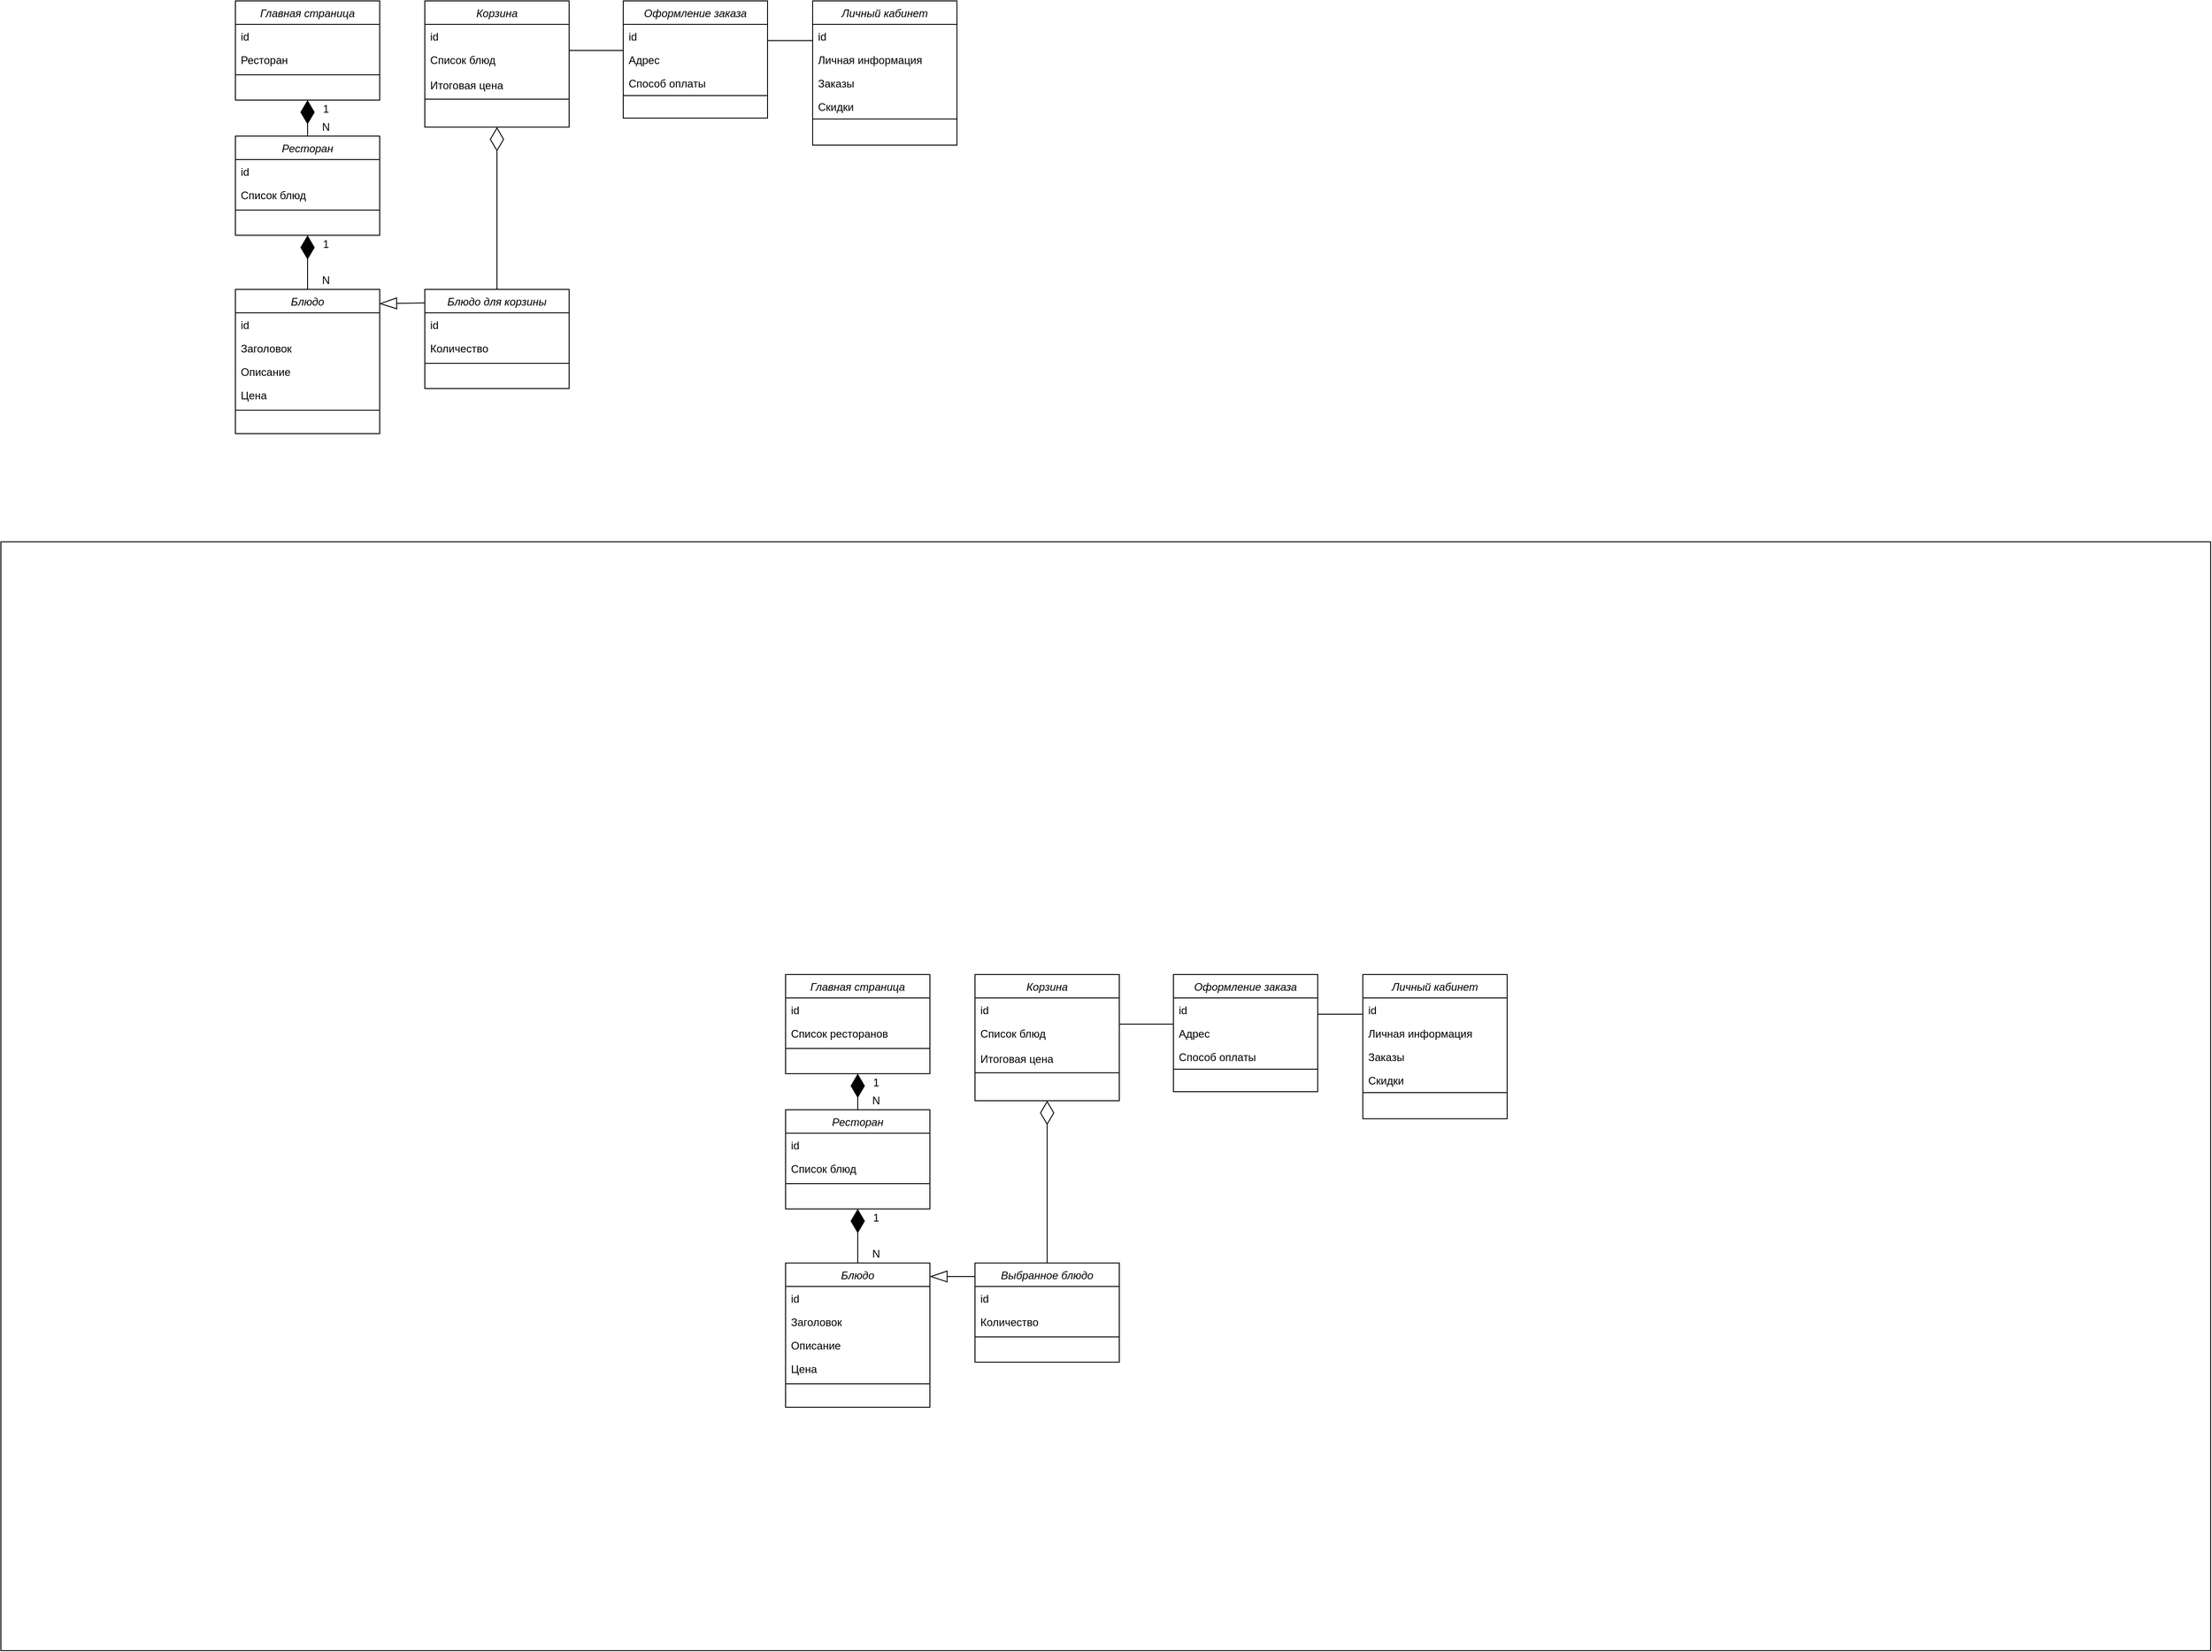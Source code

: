 <mxfile version="13.11.0" type="github">
  <diagram id="C5RBs43oDa-KdzZeNtuy" name="Page-1">
    <mxGraphModel dx="1221" dy="654" grid="1" gridSize="10" guides="1" tooltips="1" connect="1" arrows="1" fold="1" page="1" pageScale="1" pageWidth="2339" pageHeight="3300" math="0" shadow="0">
      <root>
        <mxCell id="WIyWlLk6GJQsqaUBKTNV-0" />
        <mxCell id="WIyWlLk6GJQsqaUBKTNV-1" parent="WIyWlLk6GJQsqaUBKTNV-0" />
        <mxCell id="zkfFHV4jXpPFQw0GAbJ--0" value="Ресторан" style="swimlane;fontStyle=2;align=center;verticalAlign=top;childLayout=stackLayout;horizontal=1;startSize=26;horizontalStack=0;resizeParent=1;resizeLast=0;collapsible=1;marginBottom=0;rounded=0;shadow=0;strokeWidth=1;" parent="WIyWlLk6GJQsqaUBKTNV-1" vertex="1">
          <mxGeometry x="1000" y="270" width="160" height="110" as="geometry">
            <mxRectangle x="220" y="120" width="160" height="26" as="alternateBounds" />
          </mxGeometry>
        </mxCell>
        <mxCell id="zkfFHV4jXpPFQw0GAbJ--1" value="id" style="text;align=left;verticalAlign=top;spacingLeft=4;spacingRight=4;overflow=hidden;rotatable=0;points=[[0,0.5],[1,0.5]];portConstraint=eastwest;" parent="zkfFHV4jXpPFQw0GAbJ--0" vertex="1">
          <mxGeometry y="26" width="160" height="26" as="geometry" />
        </mxCell>
        <mxCell id="zkfFHV4jXpPFQw0GAbJ--2" value="Список блюд&#xa;" style="text;align=left;verticalAlign=top;spacingLeft=4;spacingRight=4;overflow=hidden;rotatable=0;points=[[0,0.5],[1,0.5]];portConstraint=eastwest;rounded=0;shadow=0;html=0;" parent="zkfFHV4jXpPFQw0GAbJ--0" vertex="1">
          <mxGeometry y="52" width="160" height="26" as="geometry" />
        </mxCell>
        <mxCell id="zkfFHV4jXpPFQw0GAbJ--4" value="" style="line;html=1;strokeWidth=1;align=left;verticalAlign=middle;spacingTop=-1;spacingLeft=3;spacingRight=3;rotatable=0;labelPosition=right;points=[];portConstraint=eastwest;" parent="zkfFHV4jXpPFQw0GAbJ--0" vertex="1">
          <mxGeometry y="78" width="160" height="8" as="geometry" />
        </mxCell>
        <mxCell id="dTi0EkKJ6xQnPiA222Ma-2" value="Блюдо" style="swimlane;fontStyle=2;align=center;verticalAlign=top;childLayout=stackLayout;horizontal=1;startSize=26;horizontalStack=0;resizeParent=1;resizeLast=0;collapsible=1;marginBottom=0;rounded=0;shadow=0;strokeWidth=1;" vertex="1" parent="WIyWlLk6GJQsqaUBKTNV-1">
          <mxGeometry x="1000" y="440" width="160" height="160" as="geometry">
            <mxRectangle x="220" y="120" width="160" height="26" as="alternateBounds" />
          </mxGeometry>
        </mxCell>
        <mxCell id="dTi0EkKJ6xQnPiA222Ma-3" value="id" style="text;align=left;verticalAlign=top;spacingLeft=4;spacingRight=4;overflow=hidden;rotatable=0;points=[[0,0.5],[1,0.5]];portConstraint=eastwest;" vertex="1" parent="dTi0EkKJ6xQnPiA222Ma-2">
          <mxGeometry y="26" width="160" height="26" as="geometry" />
        </mxCell>
        <mxCell id="dTi0EkKJ6xQnPiA222Ma-4" value="Заголовок" style="text;align=left;verticalAlign=top;spacingLeft=4;spacingRight=4;overflow=hidden;rotatable=0;points=[[0,0.5],[1,0.5]];portConstraint=eastwest;rounded=0;shadow=0;html=0;" vertex="1" parent="dTi0EkKJ6xQnPiA222Ma-2">
          <mxGeometry y="52" width="160" height="26" as="geometry" />
        </mxCell>
        <mxCell id="dTi0EkKJ6xQnPiA222Ma-10" value="Описание" style="text;align=left;verticalAlign=top;spacingLeft=4;spacingRight=4;overflow=hidden;rotatable=0;points=[[0,0.5],[1,0.5]];portConstraint=eastwest;rounded=0;shadow=0;html=0;" vertex="1" parent="dTi0EkKJ6xQnPiA222Ma-2">
          <mxGeometry y="78" width="160" height="26" as="geometry" />
        </mxCell>
        <mxCell id="dTi0EkKJ6xQnPiA222Ma-11" value="Цена" style="text;align=left;verticalAlign=top;spacingLeft=4;spacingRight=4;overflow=hidden;rotatable=0;points=[[0,0.5],[1,0.5]];portConstraint=eastwest;rounded=0;shadow=0;html=0;" vertex="1" parent="dTi0EkKJ6xQnPiA222Ma-2">
          <mxGeometry y="104" width="160" height="26" as="geometry" />
        </mxCell>
        <mxCell id="dTi0EkKJ6xQnPiA222Ma-5" value="" style="line;html=1;strokeWidth=1;align=left;verticalAlign=middle;spacingTop=-1;spacingLeft=3;spacingRight=3;rotatable=0;labelPosition=right;points=[];portConstraint=eastwest;" vertex="1" parent="dTi0EkKJ6xQnPiA222Ma-2">
          <mxGeometry y="130" width="160" height="8" as="geometry" />
        </mxCell>
        <mxCell id="dTi0EkKJ6xQnPiA222Ma-14" value="" style="endArrow=diamondThin;endFill=1;endSize=24;html=1;entryX=0.5;entryY=1;entryDx=0;entryDy=0;exitX=0.5;exitY=0;exitDx=0;exitDy=0;" edge="1" parent="WIyWlLk6GJQsqaUBKTNV-1" source="dTi0EkKJ6xQnPiA222Ma-2" target="zkfFHV4jXpPFQw0GAbJ--0">
          <mxGeometry width="160" relative="1" as="geometry">
            <mxPoint x="1080" y="430" as="sourcePoint" />
            <mxPoint x="1240" y="450" as="targetPoint" />
          </mxGeometry>
        </mxCell>
        <mxCell id="dTi0EkKJ6xQnPiA222Ma-15" value="Главная страница" style="swimlane;fontStyle=2;align=center;verticalAlign=top;childLayout=stackLayout;horizontal=1;startSize=26;horizontalStack=0;resizeParent=1;resizeLast=0;collapsible=1;marginBottom=0;rounded=0;shadow=0;strokeWidth=1;" vertex="1" parent="WIyWlLk6GJQsqaUBKTNV-1">
          <mxGeometry x="1000" y="120" width="160" height="110" as="geometry">
            <mxRectangle x="220" y="120" width="160" height="26" as="alternateBounds" />
          </mxGeometry>
        </mxCell>
        <mxCell id="dTi0EkKJ6xQnPiA222Ma-16" value="id" style="text;align=left;verticalAlign=top;spacingLeft=4;spacingRight=4;overflow=hidden;rotatable=0;points=[[0,0.5],[1,0.5]];portConstraint=eastwest;" vertex="1" parent="dTi0EkKJ6xQnPiA222Ma-15">
          <mxGeometry y="26" width="160" height="26" as="geometry" />
        </mxCell>
        <mxCell id="dTi0EkKJ6xQnPiA222Ma-17" value="Ресторан" style="text;align=left;verticalAlign=top;spacingLeft=4;spacingRight=4;overflow=hidden;rotatable=0;points=[[0,0.5],[1,0.5]];portConstraint=eastwest;rounded=0;shadow=0;html=0;" vertex="1" parent="dTi0EkKJ6xQnPiA222Ma-15">
          <mxGeometry y="52" width="160" height="26" as="geometry" />
        </mxCell>
        <mxCell id="dTi0EkKJ6xQnPiA222Ma-18" value="" style="line;html=1;strokeWidth=1;align=left;verticalAlign=middle;spacingTop=-1;spacingLeft=3;spacingRight=3;rotatable=0;labelPosition=right;points=[];portConstraint=eastwest;" vertex="1" parent="dTi0EkKJ6xQnPiA222Ma-15">
          <mxGeometry y="78" width="160" height="8" as="geometry" />
        </mxCell>
        <mxCell id="dTi0EkKJ6xQnPiA222Ma-19" value="" style="endArrow=diamondThin;endFill=1;endSize=24;html=1;entryX=0.5;entryY=1;entryDx=0;entryDy=0;exitX=0.5;exitY=0;exitDx=0;exitDy=0;" edge="1" parent="WIyWlLk6GJQsqaUBKTNV-1" source="zkfFHV4jXpPFQw0GAbJ--0" target="dTi0EkKJ6xQnPiA222Ma-15">
          <mxGeometry width="160" relative="1" as="geometry">
            <mxPoint x="1090" y="350" as="sourcePoint" />
            <mxPoint x="1250" y="350" as="targetPoint" />
          </mxGeometry>
        </mxCell>
        <mxCell id="dTi0EkKJ6xQnPiA222Ma-21" value="1" style="text;html=1;align=center;verticalAlign=middle;resizable=0;points=[];autosize=1;" vertex="1" parent="WIyWlLk6GJQsqaUBKTNV-1">
          <mxGeometry x="1090" y="230" width="20" height="20" as="geometry" />
        </mxCell>
        <mxCell id="dTi0EkKJ6xQnPiA222Ma-22" value="N" style="text;html=1;align=center;verticalAlign=middle;resizable=0;points=[];autosize=1;" vertex="1" parent="WIyWlLk6GJQsqaUBKTNV-1">
          <mxGeometry x="1090" y="250" width="20" height="20" as="geometry" />
        </mxCell>
        <mxCell id="dTi0EkKJ6xQnPiA222Ma-23" value="1" style="text;html=1;align=center;verticalAlign=middle;resizable=0;points=[];autosize=1;" vertex="1" parent="WIyWlLk6GJQsqaUBKTNV-1">
          <mxGeometry x="1090" y="380" width="20" height="20" as="geometry" />
        </mxCell>
        <mxCell id="dTi0EkKJ6xQnPiA222Ma-25" value="N" style="text;html=1;align=center;verticalAlign=middle;resizable=0;points=[];autosize=1;" vertex="1" parent="WIyWlLk6GJQsqaUBKTNV-1">
          <mxGeometry x="1090" y="420" width="20" height="20" as="geometry" />
        </mxCell>
        <mxCell id="dTi0EkKJ6xQnPiA222Ma-30" value="Блюдо для корзины" style="swimlane;fontStyle=2;align=center;verticalAlign=top;childLayout=stackLayout;horizontal=1;startSize=26;horizontalStack=0;resizeParent=1;resizeLast=0;collapsible=1;marginBottom=0;rounded=0;shadow=0;strokeWidth=1;" vertex="1" parent="WIyWlLk6GJQsqaUBKTNV-1">
          <mxGeometry x="1210" y="440" width="160" height="110" as="geometry">
            <mxRectangle x="220" y="120" width="160" height="26" as="alternateBounds" />
          </mxGeometry>
        </mxCell>
        <mxCell id="dTi0EkKJ6xQnPiA222Ma-31" value="id" style="text;align=left;verticalAlign=top;spacingLeft=4;spacingRight=4;overflow=hidden;rotatable=0;points=[[0,0.5],[1,0.5]];portConstraint=eastwest;" vertex="1" parent="dTi0EkKJ6xQnPiA222Ma-30">
          <mxGeometry y="26" width="160" height="26" as="geometry" />
        </mxCell>
        <mxCell id="dTi0EkKJ6xQnPiA222Ma-33" value="Количество" style="text;align=left;verticalAlign=top;spacingLeft=4;spacingRight=4;overflow=hidden;rotatable=0;points=[[0,0.5],[1,0.5]];portConstraint=eastwest;rounded=0;shadow=0;html=0;" vertex="1" parent="dTi0EkKJ6xQnPiA222Ma-30">
          <mxGeometry y="52" width="160" height="26" as="geometry" />
        </mxCell>
        <mxCell id="dTi0EkKJ6xQnPiA222Ma-35" value="" style="line;html=1;strokeWidth=1;align=left;verticalAlign=middle;spacingTop=-1;spacingLeft=3;spacingRight=3;rotatable=0;labelPosition=right;points=[];portConstraint=eastwest;" vertex="1" parent="dTi0EkKJ6xQnPiA222Ma-30">
          <mxGeometry y="78" width="160" height="8" as="geometry" />
        </mxCell>
        <mxCell id="dTi0EkKJ6xQnPiA222Ma-37" value="Корзина" style="swimlane;fontStyle=2;align=center;verticalAlign=top;childLayout=stackLayout;horizontal=1;startSize=26;horizontalStack=0;resizeParent=1;resizeLast=0;collapsible=1;marginBottom=0;rounded=0;shadow=0;strokeWidth=1;" vertex="1" parent="WIyWlLk6GJQsqaUBKTNV-1">
          <mxGeometry x="1210" y="120" width="160" height="140" as="geometry">
            <mxRectangle x="1210" y="120" width="160" height="26" as="alternateBounds" />
          </mxGeometry>
        </mxCell>
        <mxCell id="dTi0EkKJ6xQnPiA222Ma-38" value="id" style="text;align=left;verticalAlign=top;spacingLeft=4;spacingRight=4;overflow=hidden;rotatable=0;points=[[0,0.5],[1,0.5]];portConstraint=eastwest;" vertex="1" parent="dTi0EkKJ6xQnPiA222Ma-37">
          <mxGeometry y="26" width="160" height="26" as="geometry" />
        </mxCell>
        <mxCell id="dTi0EkKJ6xQnPiA222Ma-39" value="Список блюд" style="text;align=left;verticalAlign=top;spacingLeft=4;spacingRight=4;overflow=hidden;rotatable=0;points=[[0,0.5],[1,0.5]];portConstraint=eastwest;rounded=0;shadow=0;html=0;" vertex="1" parent="dTi0EkKJ6xQnPiA222Ma-37">
          <mxGeometry y="52" width="160" height="28" as="geometry" />
        </mxCell>
        <mxCell id="dTi0EkKJ6xQnPiA222Ma-95" value="Итоговая цена" style="text;align=left;verticalAlign=top;spacingLeft=4;spacingRight=4;overflow=hidden;rotatable=0;points=[[0,0.5],[1,0.5]];portConstraint=eastwest;rounded=0;shadow=0;html=0;" vertex="1" parent="dTi0EkKJ6xQnPiA222Ma-37">
          <mxGeometry y="80" width="160" height="28" as="geometry" />
        </mxCell>
        <mxCell id="dTi0EkKJ6xQnPiA222Ma-96" value="&lt;span style=&quot;color: rgba(0 , 0 , 0 , 0) ; font-family: monospace ; font-size: 0px ; background-color: rgb(248 , 249 , 250)&quot;&gt;%3CmxGraphModel%3E%3Croot%3E%3CmxCell%20id%3D%220%22%2F%3E%3CmxCell%20id%3D%221%22%20parent%3D%220%22%2F%3E%3CmxCell%20id%3D%222%22%20value%3D%22%D0%A0%D0%B5%D1%81%D1%82%D0%BE%D1%80%D0%B0%D0%BD%22%20style%3D%22text%3Balign%3Dleft%3BverticalAlign%3Dtop%3BspacingLeft%3D4%3BspacingRight%3D4%3Boverflow%3Dhidden%3Brotatable%3D0%3Bpoints%3D%5B%5B0%2C0.5%5D%2C%5B1%2C0.5%5D%5D%3BportConstraint%3Deastwest%3Brounded%3D0%3Bshadow%3D0%3Bhtml%3D0%3B%22%20vertex%3D%221%22%20parent%3D%221%22%3E%3CmxGeometry%20x%3D%221210%22%20y%3D%22172%22%20width%3D%22160%22%20height%3D%2228%22%20as%3D%22geometry%22%2F%3E%3C%2FmxCell%3E%3C%2Froot%3E%3C%2FmxGraphModel%3E&lt;/span&gt;" style="line;html=1;strokeWidth=1;align=left;verticalAlign=middle;spacingTop=-1;spacingLeft=3;spacingRight=3;rotatable=0;labelPosition=right;points=[];portConstraint=eastwest;" vertex="1" parent="dTi0EkKJ6xQnPiA222Ma-37">
          <mxGeometry y="108" width="160" height="2" as="geometry" />
        </mxCell>
        <mxCell id="dTi0EkKJ6xQnPiA222Ma-57" value="Оформление заказа" style="swimlane;fontStyle=2;align=center;verticalAlign=top;childLayout=stackLayout;horizontal=1;startSize=26;horizontalStack=0;resizeParent=1;resizeLast=0;collapsible=1;marginBottom=0;rounded=0;shadow=0;strokeWidth=1;" vertex="1" parent="WIyWlLk6GJQsqaUBKTNV-1">
          <mxGeometry x="1430" y="120" width="160" height="130" as="geometry">
            <mxRectangle x="220" y="120" width="160" height="26" as="alternateBounds" />
          </mxGeometry>
        </mxCell>
        <mxCell id="dTi0EkKJ6xQnPiA222Ma-58" value="id" style="text;align=left;verticalAlign=top;spacingLeft=4;spacingRight=4;overflow=hidden;rotatable=0;points=[[0,0.5],[1,0.5]];portConstraint=eastwest;" vertex="1" parent="dTi0EkKJ6xQnPiA222Ma-57">
          <mxGeometry y="26" width="160" height="26" as="geometry" />
        </mxCell>
        <mxCell id="dTi0EkKJ6xQnPiA222Ma-59" value="Адрес" style="text;align=left;verticalAlign=top;spacingLeft=4;spacingRight=4;overflow=hidden;rotatable=0;points=[[0,0.5],[1,0.5]];portConstraint=eastwest;rounded=0;shadow=0;html=0;" vertex="1" parent="dTi0EkKJ6xQnPiA222Ma-57">
          <mxGeometry y="52" width="160" height="26" as="geometry" />
        </mxCell>
        <mxCell id="dTi0EkKJ6xQnPiA222Ma-98" value="Способ оплаты" style="text;align=left;verticalAlign=top;spacingLeft=4;spacingRight=4;overflow=hidden;rotatable=0;points=[[0,0.5],[1,0.5]];portConstraint=eastwest;rounded=0;shadow=0;html=0;" vertex="1" parent="dTi0EkKJ6xQnPiA222Ma-57">
          <mxGeometry y="78" width="160" height="26" as="geometry" />
        </mxCell>
        <mxCell id="dTi0EkKJ6xQnPiA222Ma-103" value="&lt;span style=&quot;color: rgba(0 , 0 , 0 , 0) ; font-family: monospace ; font-size: 0px ; background-color: rgb(248 , 249 , 250)&quot;&gt;%3CmxGraphModel%3E%3Croot%3E%3CmxCell%20id%3D%220%22%2F%3E%3CmxCell%20id%3D%221%22%20parent%3D%220%22%2F%3E%3CmxCell%20id%3D%222%22%20value%3D%22%D0%A0%D0%B5%D1%81%D1%82%D0%BE%D1%80%D0%B0%D0%BD%22%20style%3D%22text%3Balign%3Dleft%3BverticalAlign%3Dtop%3BspacingLeft%3D4%3BspacingRight%3D4%3Boverflow%3Dhidden%3Brotatable%3D0%3Bpoints%3D%5B%5B0%2C0.5%5D%2C%5B1%2C0.5%5D%5D%3BportConstraint%3Deastwest%3Brounded%3D0%3Bshadow%3D0%3Bhtml%3D0%3B%22%20vertex%3D%221%22%20parent%3D%221%22%3E%3CmxGeometry%20x%3D%221210%22%20y%3D%22172%22%20width%3D%22160%22%20height%3D%2228%22%20as%3D%22geometry%22%2F%3E%3C%2FmxCell%3E%3C%2Froot%3E%3C%2FmxGraphModel%3E&lt;/span&gt;" style="line;html=1;strokeWidth=1;align=left;verticalAlign=middle;spacingTop=-1;spacingLeft=3;spacingRight=3;rotatable=0;labelPosition=right;points=[];portConstraint=eastwest;" vertex="1" parent="dTi0EkKJ6xQnPiA222Ma-57">
          <mxGeometry y="104" width="160" height="2" as="geometry" />
        </mxCell>
        <mxCell id="dTi0EkKJ6xQnPiA222Ma-77" value="Личный кабинет" style="swimlane;fontStyle=2;align=center;verticalAlign=top;childLayout=stackLayout;horizontal=1;startSize=26;horizontalStack=0;resizeParent=1;resizeLast=0;collapsible=1;marginBottom=0;rounded=0;shadow=0;strokeWidth=1;" vertex="1" parent="WIyWlLk6GJQsqaUBKTNV-1">
          <mxGeometry x="1640" y="120" width="160" height="160" as="geometry">
            <mxRectangle x="220" y="120" width="160" height="26" as="alternateBounds" />
          </mxGeometry>
        </mxCell>
        <mxCell id="dTi0EkKJ6xQnPiA222Ma-78" value="id" style="text;align=left;verticalAlign=top;spacingLeft=4;spacingRight=4;overflow=hidden;rotatable=0;points=[[0,0.5],[1,0.5]];portConstraint=eastwest;" vertex="1" parent="dTi0EkKJ6xQnPiA222Ma-77">
          <mxGeometry y="26" width="160" height="26" as="geometry" />
        </mxCell>
        <mxCell id="dTi0EkKJ6xQnPiA222Ma-79" value="Личная информация" style="text;align=left;verticalAlign=top;spacingLeft=4;spacingRight=4;overflow=hidden;rotatable=0;points=[[0,0.5],[1,0.5]];portConstraint=eastwest;rounded=0;shadow=0;html=0;" vertex="1" parent="dTi0EkKJ6xQnPiA222Ma-77">
          <mxGeometry y="52" width="160" height="26" as="geometry" />
        </mxCell>
        <mxCell id="dTi0EkKJ6xQnPiA222Ma-107" value="Заказы" style="text;align=left;verticalAlign=top;spacingLeft=4;spacingRight=4;overflow=hidden;rotatable=0;points=[[0,0.5],[1,0.5]];portConstraint=eastwest;rounded=0;shadow=0;html=0;" vertex="1" parent="dTi0EkKJ6xQnPiA222Ma-77">
          <mxGeometry y="78" width="160" height="26" as="geometry" />
        </mxCell>
        <mxCell id="dTi0EkKJ6xQnPiA222Ma-108" value="Скидки" style="text;align=left;verticalAlign=top;spacingLeft=4;spacingRight=4;overflow=hidden;rotatable=0;points=[[0,0.5],[1,0.5]];portConstraint=eastwest;rounded=0;shadow=0;html=0;" vertex="1" parent="dTi0EkKJ6xQnPiA222Ma-77">
          <mxGeometry y="104" width="160" height="26" as="geometry" />
        </mxCell>
        <mxCell id="dTi0EkKJ6xQnPiA222Ma-80" value="" style="line;html=1;strokeWidth=1;align=left;verticalAlign=middle;spacingTop=-1;spacingLeft=3;spacingRight=3;rotatable=0;labelPosition=right;points=[];portConstraint=eastwest;" vertex="1" parent="dTi0EkKJ6xQnPiA222Ma-77">
          <mxGeometry y="130" width="160" height="2" as="geometry" />
        </mxCell>
        <mxCell id="dTi0EkKJ6xQnPiA222Ma-91" value="" style="endArrow=none;html=1;startArrow=blockThin;startFill=0;exitX=0.998;exitY=0.099;exitDx=0;exitDy=0;exitPerimeter=0;entryX=0;entryY=0.136;entryDx=0;entryDy=0;entryPerimeter=0;startSize=17;" edge="1" parent="WIyWlLk6GJQsqaUBKTNV-1" source="dTi0EkKJ6xQnPiA222Ma-2" target="dTi0EkKJ6xQnPiA222Ma-30">
          <mxGeometry width="50" height="50" relative="1" as="geometry">
            <mxPoint x="1410" y="400" as="sourcePoint" />
            <mxPoint x="1460" y="350" as="targetPoint" />
          </mxGeometry>
        </mxCell>
        <mxCell id="dTi0EkKJ6xQnPiA222Ma-92" value="" style="endArrow=diamondThin;endFill=0;endSize=24;html=1;entryX=0.5;entryY=1;entryDx=0;entryDy=0;exitX=0.5;exitY=0;exitDx=0;exitDy=0;" edge="1" parent="WIyWlLk6GJQsqaUBKTNV-1" source="dTi0EkKJ6xQnPiA222Ma-30" target="dTi0EkKJ6xQnPiA222Ma-37">
          <mxGeometry width="160" relative="1" as="geometry">
            <mxPoint x="1350" y="370" as="sourcePoint" />
            <mxPoint x="1510" y="370" as="targetPoint" />
          </mxGeometry>
        </mxCell>
        <mxCell id="dTi0EkKJ6xQnPiA222Ma-104" value="" style="line;strokeWidth=1;fillColor=none;align=left;verticalAlign=middle;spacingTop=-1;spacingLeft=3;spacingRight=3;rotatable=0;labelPosition=right;points=[];portConstraint=eastwest;" vertex="1" parent="WIyWlLk6GJQsqaUBKTNV-1">
          <mxGeometry x="1370" y="171" width="60" height="8" as="geometry" />
        </mxCell>
        <mxCell id="dTi0EkKJ6xQnPiA222Ma-109" value="" style="line;strokeWidth=1;fillColor=none;align=left;verticalAlign=middle;spacingTop=-1;spacingLeft=3;spacingRight=3;rotatable=0;labelPosition=right;points=[];portConstraint=eastwest;" vertex="1" parent="WIyWlLk6GJQsqaUBKTNV-1">
          <mxGeometry x="1590" y="160" width="50" height="8" as="geometry" />
        </mxCell>
        <mxCell id="dTi0EkKJ6xQnPiA222Ma-110" value="" style="rounded=0;whiteSpace=wrap;html=1;" vertex="1" parent="WIyWlLk6GJQsqaUBKTNV-1">
          <mxGeometry x="740" y="720" width="2450" height="1230" as="geometry" />
        </mxCell>
        <mxCell id="dTi0EkKJ6xQnPiA222Ma-111" value="Ресторан" style="swimlane;fontStyle=2;align=center;verticalAlign=top;childLayout=stackLayout;horizontal=1;startSize=26;horizontalStack=0;resizeParent=1;resizeLast=0;collapsible=1;marginBottom=0;rounded=0;shadow=0;strokeWidth=1;" vertex="1" parent="WIyWlLk6GJQsqaUBKTNV-1">
          <mxGeometry x="1610" y="1350" width="160" height="110" as="geometry">
            <mxRectangle x="220" y="120" width="160" height="26" as="alternateBounds" />
          </mxGeometry>
        </mxCell>
        <mxCell id="dTi0EkKJ6xQnPiA222Ma-112" value="id" style="text;align=left;verticalAlign=top;spacingLeft=4;spacingRight=4;overflow=hidden;rotatable=0;points=[[0,0.5],[1,0.5]];portConstraint=eastwest;" vertex="1" parent="dTi0EkKJ6xQnPiA222Ma-111">
          <mxGeometry y="26" width="160" height="26" as="geometry" />
        </mxCell>
        <mxCell id="dTi0EkKJ6xQnPiA222Ma-113" value="Список блюд&#xa;" style="text;align=left;verticalAlign=top;spacingLeft=4;spacingRight=4;overflow=hidden;rotatable=0;points=[[0,0.5],[1,0.5]];portConstraint=eastwest;rounded=0;shadow=0;html=0;" vertex="1" parent="dTi0EkKJ6xQnPiA222Ma-111">
          <mxGeometry y="52" width="160" height="26" as="geometry" />
        </mxCell>
        <mxCell id="dTi0EkKJ6xQnPiA222Ma-114" value="" style="line;html=1;strokeWidth=1;align=left;verticalAlign=middle;spacingTop=-1;spacingLeft=3;spacingRight=3;rotatable=0;labelPosition=right;points=[];portConstraint=eastwest;" vertex="1" parent="dTi0EkKJ6xQnPiA222Ma-111">
          <mxGeometry y="78" width="160" height="8" as="geometry" />
        </mxCell>
        <mxCell id="dTi0EkKJ6xQnPiA222Ma-115" value="Блюдо" style="swimlane;fontStyle=2;align=center;verticalAlign=top;childLayout=stackLayout;horizontal=1;startSize=26;horizontalStack=0;resizeParent=1;resizeLast=0;collapsible=1;marginBottom=0;rounded=0;shadow=0;strokeWidth=1;" vertex="1" parent="WIyWlLk6GJQsqaUBKTNV-1">
          <mxGeometry x="1610" y="1520" width="160" height="160" as="geometry">
            <mxRectangle x="220" y="120" width="160" height="26" as="alternateBounds" />
          </mxGeometry>
        </mxCell>
        <mxCell id="dTi0EkKJ6xQnPiA222Ma-116" value="id" style="text;align=left;verticalAlign=top;spacingLeft=4;spacingRight=4;overflow=hidden;rotatable=0;points=[[0,0.5],[1,0.5]];portConstraint=eastwest;" vertex="1" parent="dTi0EkKJ6xQnPiA222Ma-115">
          <mxGeometry y="26" width="160" height="26" as="geometry" />
        </mxCell>
        <mxCell id="dTi0EkKJ6xQnPiA222Ma-117" value="Заголовок" style="text;align=left;verticalAlign=top;spacingLeft=4;spacingRight=4;overflow=hidden;rotatable=0;points=[[0,0.5],[1,0.5]];portConstraint=eastwest;rounded=0;shadow=0;html=0;" vertex="1" parent="dTi0EkKJ6xQnPiA222Ma-115">
          <mxGeometry y="52" width="160" height="26" as="geometry" />
        </mxCell>
        <mxCell id="dTi0EkKJ6xQnPiA222Ma-118" value="Описание" style="text;align=left;verticalAlign=top;spacingLeft=4;spacingRight=4;overflow=hidden;rotatable=0;points=[[0,0.5],[1,0.5]];portConstraint=eastwest;rounded=0;shadow=0;html=0;" vertex="1" parent="dTi0EkKJ6xQnPiA222Ma-115">
          <mxGeometry y="78" width="160" height="26" as="geometry" />
        </mxCell>
        <mxCell id="dTi0EkKJ6xQnPiA222Ma-119" value="Цена" style="text;align=left;verticalAlign=top;spacingLeft=4;spacingRight=4;overflow=hidden;rotatable=0;points=[[0,0.5],[1,0.5]];portConstraint=eastwest;rounded=0;shadow=0;html=0;" vertex="1" parent="dTi0EkKJ6xQnPiA222Ma-115">
          <mxGeometry y="104" width="160" height="26" as="geometry" />
        </mxCell>
        <mxCell id="dTi0EkKJ6xQnPiA222Ma-120" value="" style="line;html=1;strokeWidth=1;align=left;verticalAlign=middle;spacingTop=-1;spacingLeft=3;spacingRight=3;rotatable=0;labelPosition=right;points=[];portConstraint=eastwest;" vertex="1" parent="dTi0EkKJ6xQnPiA222Ma-115">
          <mxGeometry y="130" width="160" height="8" as="geometry" />
        </mxCell>
        <mxCell id="dTi0EkKJ6xQnPiA222Ma-121" value="" style="endArrow=diamondThin;endFill=1;endSize=24;html=1;entryX=0.5;entryY=1;entryDx=0;entryDy=0;exitX=0.5;exitY=0;exitDx=0;exitDy=0;" edge="1" parent="WIyWlLk6GJQsqaUBKTNV-1" source="dTi0EkKJ6xQnPiA222Ma-115" target="dTi0EkKJ6xQnPiA222Ma-111">
          <mxGeometry width="160" relative="1" as="geometry">
            <mxPoint x="1690" y="1510" as="sourcePoint" />
            <mxPoint x="1850" y="1530" as="targetPoint" />
          </mxGeometry>
        </mxCell>
        <mxCell id="dTi0EkKJ6xQnPiA222Ma-122" value="Главная страница" style="swimlane;fontStyle=2;align=center;verticalAlign=top;childLayout=stackLayout;horizontal=1;startSize=26;horizontalStack=0;resizeParent=1;resizeLast=0;collapsible=1;marginBottom=0;rounded=0;shadow=0;strokeWidth=1;" vertex="1" parent="WIyWlLk6GJQsqaUBKTNV-1">
          <mxGeometry x="1610" y="1200" width="160" height="110" as="geometry">
            <mxRectangle x="220" y="120" width="160" height="26" as="alternateBounds" />
          </mxGeometry>
        </mxCell>
        <mxCell id="dTi0EkKJ6xQnPiA222Ma-123" value="id" style="text;align=left;verticalAlign=top;spacingLeft=4;spacingRight=4;overflow=hidden;rotatable=0;points=[[0,0.5],[1,0.5]];portConstraint=eastwest;" vertex="1" parent="dTi0EkKJ6xQnPiA222Ma-122">
          <mxGeometry y="26" width="160" height="26" as="geometry" />
        </mxCell>
        <mxCell id="dTi0EkKJ6xQnPiA222Ma-124" value="Список ресторанов" style="text;align=left;verticalAlign=top;spacingLeft=4;spacingRight=4;overflow=hidden;rotatable=0;points=[[0,0.5],[1,0.5]];portConstraint=eastwest;rounded=0;shadow=0;html=0;" vertex="1" parent="dTi0EkKJ6xQnPiA222Ma-122">
          <mxGeometry y="52" width="160" height="26" as="geometry" />
        </mxCell>
        <mxCell id="dTi0EkKJ6xQnPiA222Ma-125" value="" style="line;html=1;strokeWidth=1;align=left;verticalAlign=middle;spacingTop=-1;spacingLeft=3;spacingRight=3;rotatable=0;labelPosition=right;points=[];portConstraint=eastwest;" vertex="1" parent="dTi0EkKJ6xQnPiA222Ma-122">
          <mxGeometry y="78" width="160" height="8" as="geometry" />
        </mxCell>
        <mxCell id="dTi0EkKJ6xQnPiA222Ma-126" value="" style="endArrow=diamondThin;endFill=1;endSize=24;html=1;entryX=0.5;entryY=1;entryDx=0;entryDy=0;exitX=0.5;exitY=0;exitDx=0;exitDy=0;" edge="1" parent="WIyWlLk6GJQsqaUBKTNV-1" source="dTi0EkKJ6xQnPiA222Ma-111" target="dTi0EkKJ6xQnPiA222Ma-122">
          <mxGeometry width="160" relative="1" as="geometry">
            <mxPoint x="1700" y="1430" as="sourcePoint" />
            <mxPoint x="1860" y="1430" as="targetPoint" />
          </mxGeometry>
        </mxCell>
        <mxCell id="dTi0EkKJ6xQnPiA222Ma-127" value="1" style="text;html=1;align=center;verticalAlign=middle;resizable=0;points=[];autosize=1;" vertex="1" parent="WIyWlLk6GJQsqaUBKTNV-1">
          <mxGeometry x="1700" y="1310" width="20" height="20" as="geometry" />
        </mxCell>
        <mxCell id="dTi0EkKJ6xQnPiA222Ma-128" value="N" style="text;html=1;align=center;verticalAlign=middle;resizable=0;points=[];autosize=1;" vertex="1" parent="WIyWlLk6GJQsqaUBKTNV-1">
          <mxGeometry x="1700" y="1330" width="20" height="20" as="geometry" />
        </mxCell>
        <mxCell id="dTi0EkKJ6xQnPiA222Ma-129" value="1" style="text;html=1;align=center;verticalAlign=middle;resizable=0;points=[];autosize=1;" vertex="1" parent="WIyWlLk6GJQsqaUBKTNV-1">
          <mxGeometry x="1700" y="1460" width="20" height="20" as="geometry" />
        </mxCell>
        <mxCell id="dTi0EkKJ6xQnPiA222Ma-130" value="N" style="text;html=1;align=center;verticalAlign=middle;resizable=0;points=[];autosize=1;" vertex="1" parent="WIyWlLk6GJQsqaUBKTNV-1">
          <mxGeometry x="1700" y="1500" width="20" height="20" as="geometry" />
        </mxCell>
        <mxCell id="dTi0EkKJ6xQnPiA222Ma-131" value="Выбранное блюдо" style="swimlane;fontStyle=2;align=center;verticalAlign=top;childLayout=stackLayout;horizontal=1;startSize=26;horizontalStack=0;resizeParent=1;resizeLast=0;collapsible=1;marginBottom=0;rounded=0;shadow=0;strokeWidth=1;" vertex="1" parent="WIyWlLk6GJQsqaUBKTNV-1">
          <mxGeometry x="1820" y="1520" width="160" height="110" as="geometry">
            <mxRectangle x="220" y="120" width="160" height="26" as="alternateBounds" />
          </mxGeometry>
        </mxCell>
        <mxCell id="dTi0EkKJ6xQnPiA222Ma-132" value="id" style="text;align=left;verticalAlign=top;spacingLeft=4;spacingRight=4;overflow=hidden;rotatable=0;points=[[0,0.5],[1,0.5]];portConstraint=eastwest;" vertex="1" parent="dTi0EkKJ6xQnPiA222Ma-131">
          <mxGeometry y="26" width="160" height="26" as="geometry" />
        </mxCell>
        <mxCell id="dTi0EkKJ6xQnPiA222Ma-133" value="Количество" style="text;align=left;verticalAlign=top;spacingLeft=4;spacingRight=4;overflow=hidden;rotatable=0;points=[[0,0.5],[1,0.5]];portConstraint=eastwest;rounded=0;shadow=0;html=0;" vertex="1" parent="dTi0EkKJ6xQnPiA222Ma-131">
          <mxGeometry y="52" width="160" height="26" as="geometry" />
        </mxCell>
        <mxCell id="dTi0EkKJ6xQnPiA222Ma-134" value="" style="line;html=1;strokeWidth=1;align=left;verticalAlign=middle;spacingTop=-1;spacingLeft=3;spacingRight=3;rotatable=0;labelPosition=right;points=[];portConstraint=eastwest;" vertex="1" parent="dTi0EkKJ6xQnPiA222Ma-131">
          <mxGeometry y="78" width="160" height="8" as="geometry" />
        </mxCell>
        <mxCell id="dTi0EkKJ6xQnPiA222Ma-135" value="Корзина" style="swimlane;fontStyle=2;align=center;verticalAlign=top;childLayout=stackLayout;horizontal=1;startSize=26;horizontalStack=0;resizeParent=1;resizeLast=0;collapsible=1;marginBottom=0;rounded=0;shadow=0;strokeWidth=1;" vertex="1" parent="WIyWlLk6GJQsqaUBKTNV-1">
          <mxGeometry x="1820" y="1200" width="160" height="140" as="geometry">
            <mxRectangle x="1210" y="120" width="160" height="26" as="alternateBounds" />
          </mxGeometry>
        </mxCell>
        <mxCell id="dTi0EkKJ6xQnPiA222Ma-136" value="id" style="text;align=left;verticalAlign=top;spacingLeft=4;spacingRight=4;overflow=hidden;rotatable=0;points=[[0,0.5],[1,0.5]];portConstraint=eastwest;" vertex="1" parent="dTi0EkKJ6xQnPiA222Ma-135">
          <mxGeometry y="26" width="160" height="26" as="geometry" />
        </mxCell>
        <mxCell id="dTi0EkKJ6xQnPiA222Ma-137" value="Список блюд" style="text;align=left;verticalAlign=top;spacingLeft=4;spacingRight=4;overflow=hidden;rotatable=0;points=[[0,0.5],[1,0.5]];portConstraint=eastwest;rounded=0;shadow=0;html=0;" vertex="1" parent="dTi0EkKJ6xQnPiA222Ma-135">
          <mxGeometry y="52" width="160" height="28" as="geometry" />
        </mxCell>
        <mxCell id="dTi0EkKJ6xQnPiA222Ma-138" value="Итоговая цена" style="text;align=left;verticalAlign=top;spacingLeft=4;spacingRight=4;overflow=hidden;rotatable=0;points=[[0,0.5],[1,0.5]];portConstraint=eastwest;rounded=0;shadow=0;html=0;" vertex="1" parent="dTi0EkKJ6xQnPiA222Ma-135">
          <mxGeometry y="80" width="160" height="28" as="geometry" />
        </mxCell>
        <mxCell id="dTi0EkKJ6xQnPiA222Ma-139" value="&lt;span style=&quot;color: rgba(0 , 0 , 0 , 0) ; font-family: monospace ; font-size: 0px ; background-color: rgb(248 , 249 , 250)&quot;&gt;%3CmxGraphModel%3E%3Croot%3E%3CmxCell%20id%3D%220%22%2F%3E%3CmxCell%20id%3D%221%22%20parent%3D%220%22%2F%3E%3CmxCell%20id%3D%222%22%20value%3D%22%D0%A0%D0%B5%D1%81%D1%82%D0%BE%D1%80%D0%B0%D0%BD%22%20style%3D%22text%3Balign%3Dleft%3BverticalAlign%3Dtop%3BspacingLeft%3D4%3BspacingRight%3D4%3Boverflow%3Dhidden%3Brotatable%3D0%3Bpoints%3D%5B%5B0%2C0.5%5D%2C%5B1%2C0.5%5D%5D%3BportConstraint%3Deastwest%3Brounded%3D0%3Bshadow%3D0%3Bhtml%3D0%3B%22%20vertex%3D%221%22%20parent%3D%221%22%3E%3CmxGeometry%20x%3D%221210%22%20y%3D%22172%22%20width%3D%22160%22%20height%3D%2228%22%20as%3D%22geometry%22%2F%3E%3C%2FmxCell%3E%3C%2Froot%3E%3C%2FmxGraphModel%3E&lt;/span&gt;" style="line;html=1;strokeWidth=1;align=left;verticalAlign=middle;spacingTop=-1;spacingLeft=3;spacingRight=3;rotatable=0;labelPosition=right;points=[];portConstraint=eastwest;" vertex="1" parent="dTi0EkKJ6xQnPiA222Ma-135">
          <mxGeometry y="108" width="160" height="2" as="geometry" />
        </mxCell>
        <mxCell id="dTi0EkKJ6xQnPiA222Ma-140" value="Оформление заказа" style="swimlane;fontStyle=2;align=center;verticalAlign=top;childLayout=stackLayout;horizontal=1;startSize=26;horizontalStack=0;resizeParent=1;resizeLast=0;collapsible=1;marginBottom=0;rounded=0;shadow=0;strokeWidth=1;" vertex="1" parent="WIyWlLk6GJQsqaUBKTNV-1">
          <mxGeometry x="2040" y="1200" width="160" height="130" as="geometry">
            <mxRectangle x="220" y="120" width="160" height="26" as="alternateBounds" />
          </mxGeometry>
        </mxCell>
        <mxCell id="dTi0EkKJ6xQnPiA222Ma-141" value="id" style="text;align=left;verticalAlign=top;spacingLeft=4;spacingRight=4;overflow=hidden;rotatable=0;points=[[0,0.5],[1,0.5]];portConstraint=eastwest;" vertex="1" parent="dTi0EkKJ6xQnPiA222Ma-140">
          <mxGeometry y="26" width="160" height="26" as="geometry" />
        </mxCell>
        <mxCell id="dTi0EkKJ6xQnPiA222Ma-142" value="Адрес" style="text;align=left;verticalAlign=top;spacingLeft=4;spacingRight=4;overflow=hidden;rotatable=0;points=[[0,0.5],[1,0.5]];portConstraint=eastwest;rounded=0;shadow=0;html=0;" vertex="1" parent="dTi0EkKJ6xQnPiA222Ma-140">
          <mxGeometry y="52" width="160" height="26" as="geometry" />
        </mxCell>
        <mxCell id="dTi0EkKJ6xQnPiA222Ma-143" value="Способ оплаты" style="text;align=left;verticalAlign=top;spacingLeft=4;spacingRight=4;overflow=hidden;rotatable=0;points=[[0,0.5],[1,0.5]];portConstraint=eastwest;rounded=0;shadow=0;html=0;" vertex="1" parent="dTi0EkKJ6xQnPiA222Ma-140">
          <mxGeometry y="78" width="160" height="26" as="geometry" />
        </mxCell>
        <mxCell id="dTi0EkKJ6xQnPiA222Ma-144" value="&lt;span style=&quot;color: rgba(0 , 0 , 0 , 0) ; font-family: monospace ; font-size: 0px ; background-color: rgb(248 , 249 , 250)&quot;&gt;%3CmxGraphModel%3E%3Croot%3E%3CmxCell%20id%3D%220%22%2F%3E%3CmxCell%20id%3D%221%22%20parent%3D%220%22%2F%3E%3CmxCell%20id%3D%222%22%20value%3D%22%D0%A0%D0%B5%D1%81%D1%82%D0%BE%D1%80%D0%B0%D0%BD%22%20style%3D%22text%3Balign%3Dleft%3BverticalAlign%3Dtop%3BspacingLeft%3D4%3BspacingRight%3D4%3Boverflow%3Dhidden%3Brotatable%3D0%3Bpoints%3D%5B%5B0%2C0.5%5D%2C%5B1%2C0.5%5D%5D%3BportConstraint%3Deastwest%3Brounded%3D0%3Bshadow%3D0%3Bhtml%3D0%3B%22%20vertex%3D%221%22%20parent%3D%221%22%3E%3CmxGeometry%20x%3D%221210%22%20y%3D%22172%22%20width%3D%22160%22%20height%3D%2228%22%20as%3D%22geometry%22%2F%3E%3C%2FmxCell%3E%3C%2Froot%3E%3C%2FmxGraphModel%3E&lt;/span&gt;" style="line;html=1;strokeWidth=1;align=left;verticalAlign=middle;spacingTop=-1;spacingLeft=3;spacingRight=3;rotatable=0;labelPosition=right;points=[];portConstraint=eastwest;" vertex="1" parent="dTi0EkKJ6xQnPiA222Ma-140">
          <mxGeometry y="104" width="160" height="2" as="geometry" />
        </mxCell>
        <mxCell id="dTi0EkKJ6xQnPiA222Ma-145" value="Личный кабинет" style="swimlane;fontStyle=2;align=center;verticalAlign=top;childLayout=stackLayout;horizontal=1;startSize=26;horizontalStack=0;resizeParent=1;resizeLast=0;collapsible=1;marginBottom=0;rounded=0;shadow=0;strokeWidth=1;" vertex="1" parent="WIyWlLk6GJQsqaUBKTNV-1">
          <mxGeometry x="2250" y="1200" width="160" height="160" as="geometry">
            <mxRectangle x="220" y="120" width="160" height="26" as="alternateBounds" />
          </mxGeometry>
        </mxCell>
        <mxCell id="dTi0EkKJ6xQnPiA222Ma-146" value="id" style="text;align=left;verticalAlign=top;spacingLeft=4;spacingRight=4;overflow=hidden;rotatable=0;points=[[0,0.5],[1,0.5]];portConstraint=eastwest;" vertex="1" parent="dTi0EkKJ6xQnPiA222Ma-145">
          <mxGeometry y="26" width="160" height="26" as="geometry" />
        </mxCell>
        <mxCell id="dTi0EkKJ6xQnPiA222Ma-147" value="Личная информация" style="text;align=left;verticalAlign=top;spacingLeft=4;spacingRight=4;overflow=hidden;rotatable=0;points=[[0,0.5],[1,0.5]];portConstraint=eastwest;rounded=0;shadow=0;html=0;" vertex="1" parent="dTi0EkKJ6xQnPiA222Ma-145">
          <mxGeometry y="52" width="160" height="26" as="geometry" />
        </mxCell>
        <mxCell id="dTi0EkKJ6xQnPiA222Ma-148" value="Заказы" style="text;align=left;verticalAlign=top;spacingLeft=4;spacingRight=4;overflow=hidden;rotatable=0;points=[[0,0.5],[1,0.5]];portConstraint=eastwest;rounded=0;shadow=0;html=0;" vertex="1" parent="dTi0EkKJ6xQnPiA222Ma-145">
          <mxGeometry y="78" width="160" height="26" as="geometry" />
        </mxCell>
        <mxCell id="dTi0EkKJ6xQnPiA222Ma-149" value="Скидки" style="text;align=left;verticalAlign=top;spacingLeft=4;spacingRight=4;overflow=hidden;rotatable=0;points=[[0,0.5],[1,0.5]];portConstraint=eastwest;rounded=0;shadow=0;html=0;" vertex="1" parent="dTi0EkKJ6xQnPiA222Ma-145">
          <mxGeometry y="104" width="160" height="26" as="geometry" />
        </mxCell>
        <mxCell id="dTi0EkKJ6xQnPiA222Ma-150" value="" style="line;html=1;strokeWidth=1;align=left;verticalAlign=middle;spacingTop=-1;spacingLeft=3;spacingRight=3;rotatable=0;labelPosition=right;points=[];portConstraint=eastwest;" vertex="1" parent="dTi0EkKJ6xQnPiA222Ma-145">
          <mxGeometry y="130" width="160" height="2" as="geometry" />
        </mxCell>
        <mxCell id="dTi0EkKJ6xQnPiA222Ma-151" value="" style="endArrow=none;html=1;startArrow=blockThin;startFill=0;entryX=0;entryY=0.136;entryDx=0;entryDy=0;entryPerimeter=0;startSize=17;" edge="1" parent="WIyWlLk6GJQsqaUBKTNV-1" target="dTi0EkKJ6xQnPiA222Ma-131">
          <mxGeometry width="50" height="50" relative="1" as="geometry">
            <mxPoint x="1770" y="1535" as="sourcePoint" />
            <mxPoint x="2070" y="1430" as="targetPoint" />
          </mxGeometry>
        </mxCell>
        <mxCell id="dTi0EkKJ6xQnPiA222Ma-152" value="" style="endArrow=diamondThin;endFill=0;endSize=24;html=1;entryX=0.5;entryY=1;entryDx=0;entryDy=0;exitX=0.5;exitY=0;exitDx=0;exitDy=0;" edge="1" parent="WIyWlLk6GJQsqaUBKTNV-1" source="dTi0EkKJ6xQnPiA222Ma-131" target="dTi0EkKJ6xQnPiA222Ma-135">
          <mxGeometry width="160" relative="1" as="geometry">
            <mxPoint x="1960" y="1450" as="sourcePoint" />
            <mxPoint x="2120" y="1450" as="targetPoint" />
          </mxGeometry>
        </mxCell>
        <mxCell id="dTi0EkKJ6xQnPiA222Ma-153" value="" style="line;strokeWidth=1;fillColor=none;align=left;verticalAlign=middle;spacingTop=-1;spacingLeft=3;spacingRight=3;rotatable=0;labelPosition=right;points=[];portConstraint=eastwest;" vertex="1" parent="WIyWlLk6GJQsqaUBKTNV-1">
          <mxGeometry x="1980" y="1251" width="60" height="8" as="geometry" />
        </mxCell>
        <mxCell id="dTi0EkKJ6xQnPiA222Ma-154" value="" style="line;strokeWidth=1;fillColor=none;align=left;verticalAlign=middle;spacingTop=-1;spacingLeft=3;spacingRight=3;rotatable=0;labelPosition=right;points=[];portConstraint=eastwest;" vertex="1" parent="WIyWlLk6GJQsqaUBKTNV-1">
          <mxGeometry x="2200" y="1240" width="50" height="8" as="geometry" />
        </mxCell>
      </root>
    </mxGraphModel>
  </diagram>
</mxfile>
